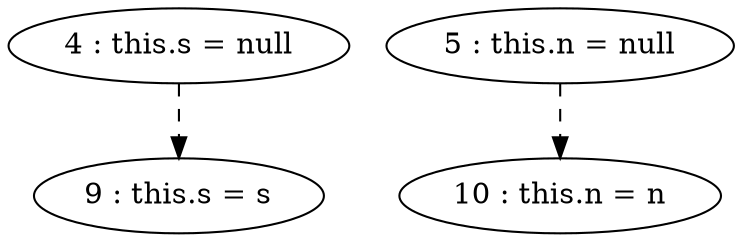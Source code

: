 digraph G {
"4 : this.s = null"
"4 : this.s = null" -> "9 : this.s = s" [style=dashed]
"5 : this.n = null"
"5 : this.n = null" -> "10 : this.n = n" [style=dashed]
"9 : this.s = s"
"10 : this.n = n"
}